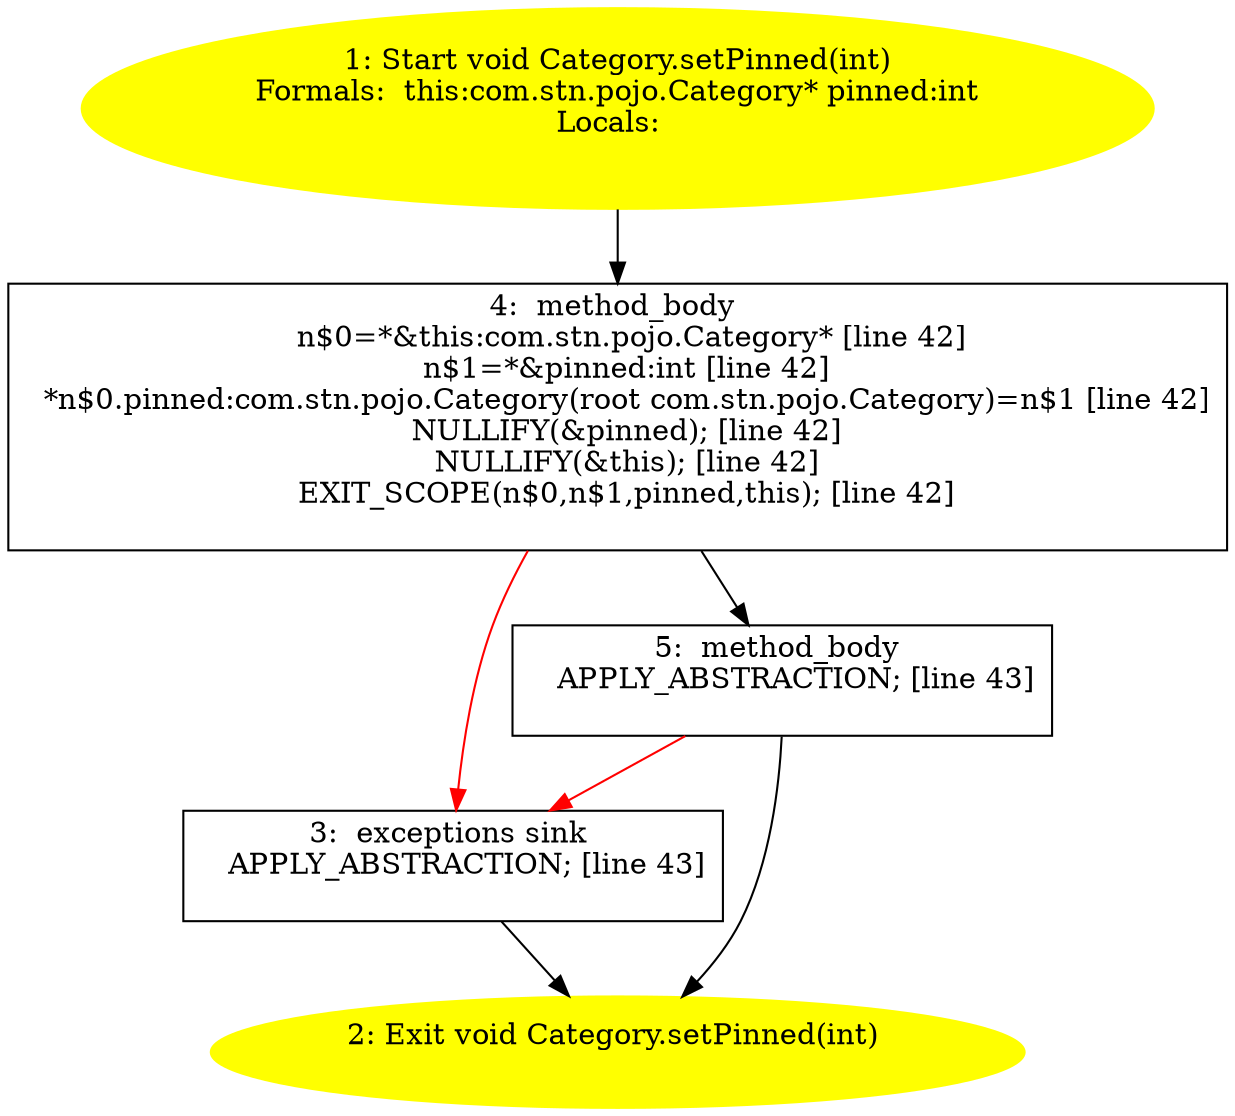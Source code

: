 /* @generated */
digraph cfg {
"com.stn.pojo.Category.setPinned(int):void.2d49c7f3df03cd61d09fe86e95627630_1" [label="1: Start void Category.setPinned(int)\nFormals:  this:com.stn.pojo.Category* pinned:int\nLocals:  \n  " color=yellow style=filled]
	

	 "com.stn.pojo.Category.setPinned(int):void.2d49c7f3df03cd61d09fe86e95627630_1" -> "com.stn.pojo.Category.setPinned(int):void.2d49c7f3df03cd61d09fe86e95627630_4" ;
"com.stn.pojo.Category.setPinned(int):void.2d49c7f3df03cd61d09fe86e95627630_2" [label="2: Exit void Category.setPinned(int) \n  " color=yellow style=filled]
	

"com.stn.pojo.Category.setPinned(int):void.2d49c7f3df03cd61d09fe86e95627630_3" [label="3:  exceptions sink \n   APPLY_ABSTRACTION; [line 43]\n " shape="box"]
	

	 "com.stn.pojo.Category.setPinned(int):void.2d49c7f3df03cd61d09fe86e95627630_3" -> "com.stn.pojo.Category.setPinned(int):void.2d49c7f3df03cd61d09fe86e95627630_2" ;
"com.stn.pojo.Category.setPinned(int):void.2d49c7f3df03cd61d09fe86e95627630_4" [label="4:  method_body \n   n$0=*&this:com.stn.pojo.Category* [line 42]\n  n$1=*&pinned:int [line 42]\n  *n$0.pinned:com.stn.pojo.Category(root com.stn.pojo.Category)=n$1 [line 42]\n  NULLIFY(&pinned); [line 42]\n  NULLIFY(&this); [line 42]\n  EXIT_SCOPE(n$0,n$1,pinned,this); [line 42]\n " shape="box"]
	

	 "com.stn.pojo.Category.setPinned(int):void.2d49c7f3df03cd61d09fe86e95627630_4" -> "com.stn.pojo.Category.setPinned(int):void.2d49c7f3df03cd61d09fe86e95627630_5" ;
	 "com.stn.pojo.Category.setPinned(int):void.2d49c7f3df03cd61d09fe86e95627630_4" -> "com.stn.pojo.Category.setPinned(int):void.2d49c7f3df03cd61d09fe86e95627630_3" [color="red" ];
"com.stn.pojo.Category.setPinned(int):void.2d49c7f3df03cd61d09fe86e95627630_5" [label="5:  method_body \n   APPLY_ABSTRACTION; [line 43]\n " shape="box"]
	

	 "com.stn.pojo.Category.setPinned(int):void.2d49c7f3df03cd61d09fe86e95627630_5" -> "com.stn.pojo.Category.setPinned(int):void.2d49c7f3df03cd61d09fe86e95627630_2" ;
	 "com.stn.pojo.Category.setPinned(int):void.2d49c7f3df03cd61d09fe86e95627630_5" -> "com.stn.pojo.Category.setPinned(int):void.2d49c7f3df03cd61d09fe86e95627630_3" [color="red" ];
}
